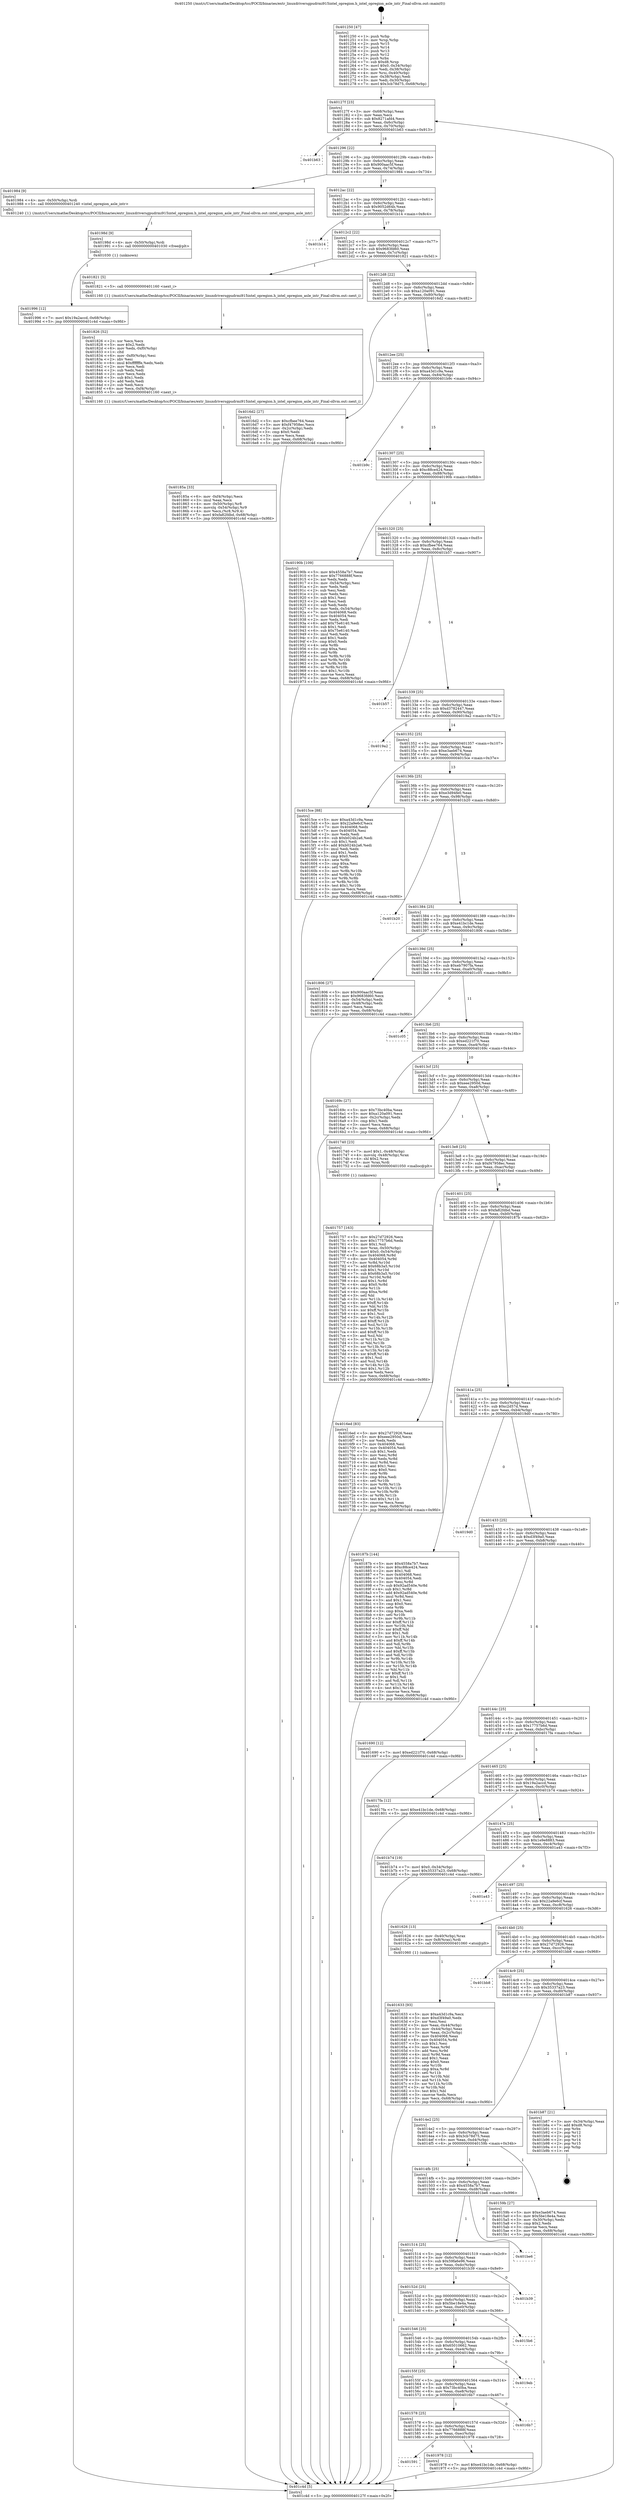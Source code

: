 digraph "0x401250" {
  label = "0x401250 (/mnt/c/Users/mathe/Desktop/tcc/POCII/binaries/extr_linuxdriversgpudrmi915intel_opregion.h_intel_opregion_asle_intr_Final-ollvm.out::main(0))"
  labelloc = "t"
  node[shape=record]

  Entry [label="",width=0.3,height=0.3,shape=circle,fillcolor=black,style=filled]
  "0x40127f" [label="{
     0x40127f [23]\l
     | [instrs]\l
     &nbsp;&nbsp;0x40127f \<+3\>: mov -0x68(%rbp),%eax\l
     &nbsp;&nbsp;0x401282 \<+2\>: mov %eax,%ecx\l
     &nbsp;&nbsp;0x401284 \<+6\>: sub $0x8271afd4,%ecx\l
     &nbsp;&nbsp;0x40128a \<+3\>: mov %eax,-0x6c(%rbp)\l
     &nbsp;&nbsp;0x40128d \<+3\>: mov %ecx,-0x70(%rbp)\l
     &nbsp;&nbsp;0x401290 \<+6\>: je 0000000000401b63 \<main+0x913\>\l
  }"]
  "0x401b63" [label="{
     0x401b63\l
  }", style=dashed]
  "0x401296" [label="{
     0x401296 [22]\l
     | [instrs]\l
     &nbsp;&nbsp;0x401296 \<+5\>: jmp 000000000040129b \<main+0x4b\>\l
     &nbsp;&nbsp;0x40129b \<+3\>: mov -0x6c(%rbp),%eax\l
     &nbsp;&nbsp;0x40129e \<+5\>: sub $0x900aac5f,%eax\l
     &nbsp;&nbsp;0x4012a3 \<+3\>: mov %eax,-0x74(%rbp)\l
     &nbsp;&nbsp;0x4012a6 \<+6\>: je 0000000000401984 \<main+0x734\>\l
  }"]
  Exit [label="",width=0.3,height=0.3,shape=circle,fillcolor=black,style=filled,peripheries=2]
  "0x401984" [label="{
     0x401984 [9]\l
     | [instrs]\l
     &nbsp;&nbsp;0x401984 \<+4\>: mov -0x50(%rbp),%rdi\l
     &nbsp;&nbsp;0x401988 \<+5\>: call 0000000000401240 \<intel_opregion_asle_intr\>\l
     | [calls]\l
     &nbsp;&nbsp;0x401240 \{1\} (/mnt/c/Users/mathe/Desktop/tcc/POCII/binaries/extr_linuxdriversgpudrmi915intel_opregion.h_intel_opregion_asle_intr_Final-ollvm.out::intel_opregion_asle_intr)\l
  }"]
  "0x4012ac" [label="{
     0x4012ac [22]\l
     | [instrs]\l
     &nbsp;&nbsp;0x4012ac \<+5\>: jmp 00000000004012b1 \<main+0x61\>\l
     &nbsp;&nbsp;0x4012b1 \<+3\>: mov -0x6c(%rbp),%eax\l
     &nbsp;&nbsp;0x4012b4 \<+5\>: sub $0x9052d64b,%eax\l
     &nbsp;&nbsp;0x4012b9 \<+3\>: mov %eax,-0x78(%rbp)\l
     &nbsp;&nbsp;0x4012bc \<+6\>: je 0000000000401b14 \<main+0x8c4\>\l
  }"]
  "0x401996" [label="{
     0x401996 [12]\l
     | [instrs]\l
     &nbsp;&nbsp;0x401996 \<+7\>: movl $0x19a2accd,-0x68(%rbp)\l
     &nbsp;&nbsp;0x40199d \<+5\>: jmp 0000000000401c4d \<main+0x9fd\>\l
  }"]
  "0x401b14" [label="{
     0x401b14\l
  }", style=dashed]
  "0x4012c2" [label="{
     0x4012c2 [22]\l
     | [instrs]\l
     &nbsp;&nbsp;0x4012c2 \<+5\>: jmp 00000000004012c7 \<main+0x77\>\l
     &nbsp;&nbsp;0x4012c7 \<+3\>: mov -0x6c(%rbp),%eax\l
     &nbsp;&nbsp;0x4012ca \<+5\>: sub $0x9683fd60,%eax\l
     &nbsp;&nbsp;0x4012cf \<+3\>: mov %eax,-0x7c(%rbp)\l
     &nbsp;&nbsp;0x4012d2 \<+6\>: je 0000000000401821 \<main+0x5d1\>\l
  }"]
  "0x40198d" [label="{
     0x40198d [9]\l
     | [instrs]\l
     &nbsp;&nbsp;0x40198d \<+4\>: mov -0x50(%rbp),%rdi\l
     &nbsp;&nbsp;0x401991 \<+5\>: call 0000000000401030 \<free@plt\>\l
     | [calls]\l
     &nbsp;&nbsp;0x401030 \{1\} (unknown)\l
  }"]
  "0x401821" [label="{
     0x401821 [5]\l
     | [instrs]\l
     &nbsp;&nbsp;0x401821 \<+5\>: call 0000000000401160 \<next_i\>\l
     | [calls]\l
     &nbsp;&nbsp;0x401160 \{1\} (/mnt/c/Users/mathe/Desktop/tcc/POCII/binaries/extr_linuxdriversgpudrmi915intel_opregion.h_intel_opregion_asle_intr_Final-ollvm.out::next_i)\l
  }"]
  "0x4012d8" [label="{
     0x4012d8 [22]\l
     | [instrs]\l
     &nbsp;&nbsp;0x4012d8 \<+5\>: jmp 00000000004012dd \<main+0x8d\>\l
     &nbsp;&nbsp;0x4012dd \<+3\>: mov -0x6c(%rbp),%eax\l
     &nbsp;&nbsp;0x4012e0 \<+5\>: sub $0xa120a091,%eax\l
     &nbsp;&nbsp;0x4012e5 \<+3\>: mov %eax,-0x80(%rbp)\l
     &nbsp;&nbsp;0x4012e8 \<+6\>: je 00000000004016d2 \<main+0x482\>\l
  }"]
  "0x401591" [label="{
     0x401591\l
  }", style=dashed]
  "0x4016d2" [label="{
     0x4016d2 [27]\l
     | [instrs]\l
     &nbsp;&nbsp;0x4016d2 \<+5\>: mov $0xcfbee764,%eax\l
     &nbsp;&nbsp;0x4016d7 \<+5\>: mov $0xf47958ec,%ecx\l
     &nbsp;&nbsp;0x4016dc \<+3\>: mov -0x2c(%rbp),%edx\l
     &nbsp;&nbsp;0x4016df \<+3\>: cmp $0x0,%edx\l
     &nbsp;&nbsp;0x4016e2 \<+3\>: cmove %ecx,%eax\l
     &nbsp;&nbsp;0x4016e5 \<+3\>: mov %eax,-0x68(%rbp)\l
     &nbsp;&nbsp;0x4016e8 \<+5\>: jmp 0000000000401c4d \<main+0x9fd\>\l
  }"]
  "0x4012ee" [label="{
     0x4012ee [25]\l
     | [instrs]\l
     &nbsp;&nbsp;0x4012ee \<+5\>: jmp 00000000004012f3 \<main+0xa3\>\l
     &nbsp;&nbsp;0x4012f3 \<+3\>: mov -0x6c(%rbp),%eax\l
     &nbsp;&nbsp;0x4012f6 \<+5\>: sub $0xa43d1c9a,%eax\l
     &nbsp;&nbsp;0x4012fb \<+6\>: mov %eax,-0x84(%rbp)\l
     &nbsp;&nbsp;0x401301 \<+6\>: je 0000000000401b9c \<main+0x94c\>\l
  }"]
  "0x401978" [label="{
     0x401978 [12]\l
     | [instrs]\l
     &nbsp;&nbsp;0x401978 \<+7\>: movl $0xe41bc1de,-0x68(%rbp)\l
     &nbsp;&nbsp;0x40197f \<+5\>: jmp 0000000000401c4d \<main+0x9fd\>\l
  }"]
  "0x401b9c" [label="{
     0x401b9c\l
  }", style=dashed]
  "0x401307" [label="{
     0x401307 [25]\l
     | [instrs]\l
     &nbsp;&nbsp;0x401307 \<+5\>: jmp 000000000040130c \<main+0xbc\>\l
     &nbsp;&nbsp;0x40130c \<+3\>: mov -0x6c(%rbp),%eax\l
     &nbsp;&nbsp;0x40130f \<+5\>: sub $0xc88ce424,%eax\l
     &nbsp;&nbsp;0x401314 \<+6\>: mov %eax,-0x88(%rbp)\l
     &nbsp;&nbsp;0x40131a \<+6\>: je 000000000040190b \<main+0x6bb\>\l
  }"]
  "0x401578" [label="{
     0x401578 [25]\l
     | [instrs]\l
     &nbsp;&nbsp;0x401578 \<+5\>: jmp 000000000040157d \<main+0x32d\>\l
     &nbsp;&nbsp;0x40157d \<+3\>: mov -0x6c(%rbp),%eax\l
     &nbsp;&nbsp;0x401580 \<+5\>: sub $0x7766888f,%eax\l
     &nbsp;&nbsp;0x401585 \<+6\>: mov %eax,-0xec(%rbp)\l
     &nbsp;&nbsp;0x40158b \<+6\>: je 0000000000401978 \<main+0x728\>\l
  }"]
  "0x40190b" [label="{
     0x40190b [109]\l
     | [instrs]\l
     &nbsp;&nbsp;0x40190b \<+5\>: mov $0x4558a7b7,%eax\l
     &nbsp;&nbsp;0x401910 \<+5\>: mov $0x7766888f,%ecx\l
     &nbsp;&nbsp;0x401915 \<+2\>: xor %edx,%edx\l
     &nbsp;&nbsp;0x401917 \<+3\>: mov -0x54(%rbp),%esi\l
     &nbsp;&nbsp;0x40191a \<+2\>: mov %edx,%edi\l
     &nbsp;&nbsp;0x40191c \<+2\>: sub %esi,%edi\l
     &nbsp;&nbsp;0x40191e \<+2\>: mov %edx,%esi\l
     &nbsp;&nbsp;0x401920 \<+3\>: sub $0x1,%esi\l
     &nbsp;&nbsp;0x401923 \<+2\>: add %esi,%edi\l
     &nbsp;&nbsp;0x401925 \<+2\>: sub %edi,%edx\l
     &nbsp;&nbsp;0x401927 \<+3\>: mov %edx,-0x54(%rbp)\l
     &nbsp;&nbsp;0x40192a \<+7\>: mov 0x404068,%edx\l
     &nbsp;&nbsp;0x401931 \<+7\>: mov 0x404054,%esi\l
     &nbsp;&nbsp;0x401938 \<+2\>: mov %edx,%edi\l
     &nbsp;&nbsp;0x40193a \<+6\>: add $0x75e6140,%edi\l
     &nbsp;&nbsp;0x401940 \<+3\>: sub $0x1,%edi\l
     &nbsp;&nbsp;0x401943 \<+6\>: sub $0x75e6140,%edi\l
     &nbsp;&nbsp;0x401949 \<+3\>: imul %edi,%edx\l
     &nbsp;&nbsp;0x40194c \<+3\>: and $0x1,%edx\l
     &nbsp;&nbsp;0x40194f \<+3\>: cmp $0x0,%edx\l
     &nbsp;&nbsp;0x401952 \<+4\>: sete %r8b\l
     &nbsp;&nbsp;0x401956 \<+3\>: cmp $0xa,%esi\l
     &nbsp;&nbsp;0x401959 \<+4\>: setl %r9b\l
     &nbsp;&nbsp;0x40195d \<+3\>: mov %r8b,%r10b\l
     &nbsp;&nbsp;0x401960 \<+3\>: and %r9b,%r10b\l
     &nbsp;&nbsp;0x401963 \<+3\>: xor %r9b,%r8b\l
     &nbsp;&nbsp;0x401966 \<+3\>: or %r8b,%r10b\l
     &nbsp;&nbsp;0x401969 \<+4\>: test $0x1,%r10b\l
     &nbsp;&nbsp;0x40196d \<+3\>: cmovne %ecx,%eax\l
     &nbsp;&nbsp;0x401970 \<+3\>: mov %eax,-0x68(%rbp)\l
     &nbsp;&nbsp;0x401973 \<+5\>: jmp 0000000000401c4d \<main+0x9fd\>\l
  }"]
  "0x401320" [label="{
     0x401320 [25]\l
     | [instrs]\l
     &nbsp;&nbsp;0x401320 \<+5\>: jmp 0000000000401325 \<main+0xd5\>\l
     &nbsp;&nbsp;0x401325 \<+3\>: mov -0x6c(%rbp),%eax\l
     &nbsp;&nbsp;0x401328 \<+5\>: sub $0xcfbee764,%eax\l
     &nbsp;&nbsp;0x40132d \<+6\>: mov %eax,-0x8c(%rbp)\l
     &nbsp;&nbsp;0x401333 \<+6\>: je 0000000000401b57 \<main+0x907\>\l
  }"]
  "0x4016b7" [label="{
     0x4016b7\l
  }", style=dashed]
  "0x401b57" [label="{
     0x401b57\l
  }", style=dashed]
  "0x401339" [label="{
     0x401339 [25]\l
     | [instrs]\l
     &nbsp;&nbsp;0x401339 \<+5\>: jmp 000000000040133e \<main+0xee\>\l
     &nbsp;&nbsp;0x40133e \<+3\>: mov -0x6c(%rbp),%eax\l
     &nbsp;&nbsp;0x401341 \<+5\>: sub $0xd3782447,%eax\l
     &nbsp;&nbsp;0x401346 \<+6\>: mov %eax,-0x90(%rbp)\l
     &nbsp;&nbsp;0x40134c \<+6\>: je 00000000004019a2 \<main+0x752\>\l
  }"]
  "0x40155f" [label="{
     0x40155f [25]\l
     | [instrs]\l
     &nbsp;&nbsp;0x40155f \<+5\>: jmp 0000000000401564 \<main+0x314\>\l
     &nbsp;&nbsp;0x401564 \<+3\>: mov -0x6c(%rbp),%eax\l
     &nbsp;&nbsp;0x401567 \<+5\>: sub $0x73bc40ba,%eax\l
     &nbsp;&nbsp;0x40156c \<+6\>: mov %eax,-0xe8(%rbp)\l
     &nbsp;&nbsp;0x401572 \<+6\>: je 00000000004016b7 \<main+0x467\>\l
  }"]
  "0x4019a2" [label="{
     0x4019a2\l
  }", style=dashed]
  "0x401352" [label="{
     0x401352 [25]\l
     | [instrs]\l
     &nbsp;&nbsp;0x401352 \<+5\>: jmp 0000000000401357 \<main+0x107\>\l
     &nbsp;&nbsp;0x401357 \<+3\>: mov -0x6c(%rbp),%eax\l
     &nbsp;&nbsp;0x40135a \<+5\>: sub $0xe3aeb674,%eax\l
     &nbsp;&nbsp;0x40135f \<+6\>: mov %eax,-0x94(%rbp)\l
     &nbsp;&nbsp;0x401365 \<+6\>: je 00000000004015ce \<main+0x37e\>\l
  }"]
  "0x4019eb" [label="{
     0x4019eb\l
  }", style=dashed]
  "0x4015ce" [label="{
     0x4015ce [88]\l
     | [instrs]\l
     &nbsp;&nbsp;0x4015ce \<+5\>: mov $0xa43d1c9a,%eax\l
     &nbsp;&nbsp;0x4015d3 \<+5\>: mov $0x22a9e6cf,%ecx\l
     &nbsp;&nbsp;0x4015d8 \<+7\>: mov 0x404068,%edx\l
     &nbsp;&nbsp;0x4015df \<+7\>: mov 0x404054,%esi\l
     &nbsp;&nbsp;0x4015e6 \<+2\>: mov %edx,%edi\l
     &nbsp;&nbsp;0x4015e8 \<+6\>: sub $0xb024b2a6,%edi\l
     &nbsp;&nbsp;0x4015ee \<+3\>: sub $0x1,%edi\l
     &nbsp;&nbsp;0x4015f1 \<+6\>: add $0xb024b2a6,%edi\l
     &nbsp;&nbsp;0x4015f7 \<+3\>: imul %edi,%edx\l
     &nbsp;&nbsp;0x4015fa \<+3\>: and $0x1,%edx\l
     &nbsp;&nbsp;0x4015fd \<+3\>: cmp $0x0,%edx\l
     &nbsp;&nbsp;0x401600 \<+4\>: sete %r8b\l
     &nbsp;&nbsp;0x401604 \<+3\>: cmp $0xa,%esi\l
     &nbsp;&nbsp;0x401607 \<+4\>: setl %r9b\l
     &nbsp;&nbsp;0x40160b \<+3\>: mov %r8b,%r10b\l
     &nbsp;&nbsp;0x40160e \<+3\>: and %r9b,%r10b\l
     &nbsp;&nbsp;0x401611 \<+3\>: xor %r9b,%r8b\l
     &nbsp;&nbsp;0x401614 \<+3\>: or %r8b,%r10b\l
     &nbsp;&nbsp;0x401617 \<+4\>: test $0x1,%r10b\l
     &nbsp;&nbsp;0x40161b \<+3\>: cmovne %ecx,%eax\l
     &nbsp;&nbsp;0x40161e \<+3\>: mov %eax,-0x68(%rbp)\l
     &nbsp;&nbsp;0x401621 \<+5\>: jmp 0000000000401c4d \<main+0x9fd\>\l
  }"]
  "0x40136b" [label="{
     0x40136b [25]\l
     | [instrs]\l
     &nbsp;&nbsp;0x40136b \<+5\>: jmp 0000000000401370 \<main+0x120\>\l
     &nbsp;&nbsp;0x401370 \<+3\>: mov -0x6c(%rbp),%eax\l
     &nbsp;&nbsp;0x401373 \<+5\>: sub $0xe3d94fe0,%eax\l
     &nbsp;&nbsp;0x401378 \<+6\>: mov %eax,-0x98(%rbp)\l
     &nbsp;&nbsp;0x40137e \<+6\>: je 0000000000401b20 \<main+0x8d0\>\l
  }"]
  "0x401546" [label="{
     0x401546 [25]\l
     | [instrs]\l
     &nbsp;&nbsp;0x401546 \<+5\>: jmp 000000000040154b \<main+0x2fb\>\l
     &nbsp;&nbsp;0x40154b \<+3\>: mov -0x6c(%rbp),%eax\l
     &nbsp;&nbsp;0x40154e \<+5\>: sub $0x65010662,%eax\l
     &nbsp;&nbsp;0x401553 \<+6\>: mov %eax,-0xe4(%rbp)\l
     &nbsp;&nbsp;0x401559 \<+6\>: je 00000000004019eb \<main+0x79b\>\l
  }"]
  "0x401b20" [label="{
     0x401b20\l
  }", style=dashed]
  "0x401384" [label="{
     0x401384 [25]\l
     | [instrs]\l
     &nbsp;&nbsp;0x401384 \<+5\>: jmp 0000000000401389 \<main+0x139\>\l
     &nbsp;&nbsp;0x401389 \<+3\>: mov -0x6c(%rbp),%eax\l
     &nbsp;&nbsp;0x40138c \<+5\>: sub $0xe41bc1de,%eax\l
     &nbsp;&nbsp;0x401391 \<+6\>: mov %eax,-0x9c(%rbp)\l
     &nbsp;&nbsp;0x401397 \<+6\>: je 0000000000401806 \<main+0x5b6\>\l
  }"]
  "0x4015b6" [label="{
     0x4015b6\l
  }", style=dashed]
  "0x401806" [label="{
     0x401806 [27]\l
     | [instrs]\l
     &nbsp;&nbsp;0x401806 \<+5\>: mov $0x900aac5f,%eax\l
     &nbsp;&nbsp;0x40180b \<+5\>: mov $0x9683fd60,%ecx\l
     &nbsp;&nbsp;0x401810 \<+3\>: mov -0x54(%rbp),%edx\l
     &nbsp;&nbsp;0x401813 \<+3\>: cmp -0x48(%rbp),%edx\l
     &nbsp;&nbsp;0x401816 \<+3\>: cmovl %ecx,%eax\l
     &nbsp;&nbsp;0x401819 \<+3\>: mov %eax,-0x68(%rbp)\l
     &nbsp;&nbsp;0x40181c \<+5\>: jmp 0000000000401c4d \<main+0x9fd\>\l
  }"]
  "0x40139d" [label="{
     0x40139d [25]\l
     | [instrs]\l
     &nbsp;&nbsp;0x40139d \<+5\>: jmp 00000000004013a2 \<main+0x152\>\l
     &nbsp;&nbsp;0x4013a2 \<+3\>: mov -0x6c(%rbp),%eax\l
     &nbsp;&nbsp;0x4013a5 \<+5\>: sub $0xeb7907fa,%eax\l
     &nbsp;&nbsp;0x4013aa \<+6\>: mov %eax,-0xa0(%rbp)\l
     &nbsp;&nbsp;0x4013b0 \<+6\>: je 0000000000401c05 \<main+0x9b5\>\l
  }"]
  "0x40152d" [label="{
     0x40152d [25]\l
     | [instrs]\l
     &nbsp;&nbsp;0x40152d \<+5\>: jmp 0000000000401532 \<main+0x2e2\>\l
     &nbsp;&nbsp;0x401532 \<+3\>: mov -0x6c(%rbp),%eax\l
     &nbsp;&nbsp;0x401535 \<+5\>: sub $0x5be18e4a,%eax\l
     &nbsp;&nbsp;0x40153a \<+6\>: mov %eax,-0xe0(%rbp)\l
     &nbsp;&nbsp;0x401540 \<+6\>: je 00000000004015b6 \<main+0x366\>\l
  }"]
  "0x401c05" [label="{
     0x401c05\l
  }", style=dashed]
  "0x4013b6" [label="{
     0x4013b6 [25]\l
     | [instrs]\l
     &nbsp;&nbsp;0x4013b6 \<+5\>: jmp 00000000004013bb \<main+0x16b\>\l
     &nbsp;&nbsp;0x4013bb \<+3\>: mov -0x6c(%rbp),%eax\l
     &nbsp;&nbsp;0x4013be \<+5\>: sub $0xed221f70,%eax\l
     &nbsp;&nbsp;0x4013c3 \<+6\>: mov %eax,-0xa4(%rbp)\l
     &nbsp;&nbsp;0x4013c9 \<+6\>: je 000000000040169c \<main+0x44c\>\l
  }"]
  "0x401b39" [label="{
     0x401b39\l
  }", style=dashed]
  "0x40169c" [label="{
     0x40169c [27]\l
     | [instrs]\l
     &nbsp;&nbsp;0x40169c \<+5\>: mov $0x73bc40ba,%eax\l
     &nbsp;&nbsp;0x4016a1 \<+5\>: mov $0xa120a091,%ecx\l
     &nbsp;&nbsp;0x4016a6 \<+3\>: mov -0x2c(%rbp),%edx\l
     &nbsp;&nbsp;0x4016a9 \<+3\>: cmp $0x1,%edx\l
     &nbsp;&nbsp;0x4016ac \<+3\>: cmovl %ecx,%eax\l
     &nbsp;&nbsp;0x4016af \<+3\>: mov %eax,-0x68(%rbp)\l
     &nbsp;&nbsp;0x4016b2 \<+5\>: jmp 0000000000401c4d \<main+0x9fd\>\l
  }"]
  "0x4013cf" [label="{
     0x4013cf [25]\l
     | [instrs]\l
     &nbsp;&nbsp;0x4013cf \<+5\>: jmp 00000000004013d4 \<main+0x184\>\l
     &nbsp;&nbsp;0x4013d4 \<+3\>: mov -0x6c(%rbp),%eax\l
     &nbsp;&nbsp;0x4013d7 \<+5\>: sub $0xeee2950d,%eax\l
     &nbsp;&nbsp;0x4013dc \<+6\>: mov %eax,-0xa8(%rbp)\l
     &nbsp;&nbsp;0x4013e2 \<+6\>: je 0000000000401740 \<main+0x4f0\>\l
  }"]
  "0x401514" [label="{
     0x401514 [25]\l
     | [instrs]\l
     &nbsp;&nbsp;0x401514 \<+5\>: jmp 0000000000401519 \<main+0x2c9\>\l
     &nbsp;&nbsp;0x401519 \<+3\>: mov -0x6c(%rbp),%eax\l
     &nbsp;&nbsp;0x40151c \<+5\>: sub $0x59fa6e96,%eax\l
     &nbsp;&nbsp;0x401521 \<+6\>: mov %eax,-0xdc(%rbp)\l
     &nbsp;&nbsp;0x401527 \<+6\>: je 0000000000401b39 \<main+0x8e9\>\l
  }"]
  "0x401740" [label="{
     0x401740 [23]\l
     | [instrs]\l
     &nbsp;&nbsp;0x401740 \<+7\>: movl $0x1,-0x48(%rbp)\l
     &nbsp;&nbsp;0x401747 \<+4\>: movslq -0x48(%rbp),%rax\l
     &nbsp;&nbsp;0x40174b \<+4\>: shl $0x2,%rax\l
     &nbsp;&nbsp;0x40174f \<+3\>: mov %rax,%rdi\l
     &nbsp;&nbsp;0x401752 \<+5\>: call 0000000000401050 \<malloc@plt\>\l
     | [calls]\l
     &nbsp;&nbsp;0x401050 \{1\} (unknown)\l
  }"]
  "0x4013e8" [label="{
     0x4013e8 [25]\l
     | [instrs]\l
     &nbsp;&nbsp;0x4013e8 \<+5\>: jmp 00000000004013ed \<main+0x19d\>\l
     &nbsp;&nbsp;0x4013ed \<+3\>: mov -0x6c(%rbp),%eax\l
     &nbsp;&nbsp;0x4013f0 \<+5\>: sub $0xf47958ec,%eax\l
     &nbsp;&nbsp;0x4013f5 \<+6\>: mov %eax,-0xac(%rbp)\l
     &nbsp;&nbsp;0x4013fb \<+6\>: je 00000000004016ed \<main+0x49d\>\l
  }"]
  "0x401be6" [label="{
     0x401be6\l
  }", style=dashed]
  "0x4016ed" [label="{
     0x4016ed [83]\l
     | [instrs]\l
     &nbsp;&nbsp;0x4016ed \<+5\>: mov $0x27d72926,%eax\l
     &nbsp;&nbsp;0x4016f2 \<+5\>: mov $0xeee2950d,%ecx\l
     &nbsp;&nbsp;0x4016f7 \<+2\>: xor %edx,%edx\l
     &nbsp;&nbsp;0x4016f9 \<+7\>: mov 0x404068,%esi\l
     &nbsp;&nbsp;0x401700 \<+7\>: mov 0x404054,%edi\l
     &nbsp;&nbsp;0x401707 \<+3\>: sub $0x1,%edx\l
     &nbsp;&nbsp;0x40170a \<+3\>: mov %esi,%r8d\l
     &nbsp;&nbsp;0x40170d \<+3\>: add %edx,%r8d\l
     &nbsp;&nbsp;0x401710 \<+4\>: imul %r8d,%esi\l
     &nbsp;&nbsp;0x401714 \<+3\>: and $0x1,%esi\l
     &nbsp;&nbsp;0x401717 \<+3\>: cmp $0x0,%esi\l
     &nbsp;&nbsp;0x40171a \<+4\>: sete %r9b\l
     &nbsp;&nbsp;0x40171e \<+3\>: cmp $0xa,%edi\l
     &nbsp;&nbsp;0x401721 \<+4\>: setl %r10b\l
     &nbsp;&nbsp;0x401725 \<+3\>: mov %r9b,%r11b\l
     &nbsp;&nbsp;0x401728 \<+3\>: and %r10b,%r11b\l
     &nbsp;&nbsp;0x40172b \<+3\>: xor %r10b,%r9b\l
     &nbsp;&nbsp;0x40172e \<+3\>: or %r9b,%r11b\l
     &nbsp;&nbsp;0x401731 \<+4\>: test $0x1,%r11b\l
     &nbsp;&nbsp;0x401735 \<+3\>: cmovne %ecx,%eax\l
     &nbsp;&nbsp;0x401738 \<+3\>: mov %eax,-0x68(%rbp)\l
     &nbsp;&nbsp;0x40173b \<+5\>: jmp 0000000000401c4d \<main+0x9fd\>\l
  }"]
  "0x401401" [label="{
     0x401401 [25]\l
     | [instrs]\l
     &nbsp;&nbsp;0x401401 \<+5\>: jmp 0000000000401406 \<main+0x1b6\>\l
     &nbsp;&nbsp;0x401406 \<+3\>: mov -0x6c(%rbp),%eax\l
     &nbsp;&nbsp;0x401409 \<+5\>: sub $0xfa82fdbd,%eax\l
     &nbsp;&nbsp;0x40140e \<+6\>: mov %eax,-0xb0(%rbp)\l
     &nbsp;&nbsp;0x401414 \<+6\>: je 000000000040187b \<main+0x62b\>\l
  }"]
  "0x40185a" [label="{
     0x40185a [33]\l
     | [instrs]\l
     &nbsp;&nbsp;0x40185a \<+6\>: mov -0xf4(%rbp),%ecx\l
     &nbsp;&nbsp;0x401860 \<+3\>: imul %eax,%ecx\l
     &nbsp;&nbsp;0x401863 \<+4\>: mov -0x50(%rbp),%r8\l
     &nbsp;&nbsp;0x401867 \<+4\>: movslq -0x54(%rbp),%r9\l
     &nbsp;&nbsp;0x40186b \<+4\>: mov %ecx,(%r8,%r9,4)\l
     &nbsp;&nbsp;0x40186f \<+7\>: movl $0xfa82fdbd,-0x68(%rbp)\l
     &nbsp;&nbsp;0x401876 \<+5\>: jmp 0000000000401c4d \<main+0x9fd\>\l
  }"]
  "0x40187b" [label="{
     0x40187b [144]\l
     | [instrs]\l
     &nbsp;&nbsp;0x40187b \<+5\>: mov $0x4558a7b7,%eax\l
     &nbsp;&nbsp;0x401880 \<+5\>: mov $0xc88ce424,%ecx\l
     &nbsp;&nbsp;0x401885 \<+2\>: mov $0x1,%dl\l
     &nbsp;&nbsp;0x401887 \<+7\>: mov 0x404068,%esi\l
     &nbsp;&nbsp;0x40188e \<+7\>: mov 0x404054,%edi\l
     &nbsp;&nbsp;0x401895 \<+3\>: mov %esi,%r8d\l
     &nbsp;&nbsp;0x401898 \<+7\>: sub $0x92ad540e,%r8d\l
     &nbsp;&nbsp;0x40189f \<+4\>: sub $0x1,%r8d\l
     &nbsp;&nbsp;0x4018a3 \<+7\>: add $0x92ad540e,%r8d\l
     &nbsp;&nbsp;0x4018aa \<+4\>: imul %r8d,%esi\l
     &nbsp;&nbsp;0x4018ae \<+3\>: and $0x1,%esi\l
     &nbsp;&nbsp;0x4018b1 \<+3\>: cmp $0x0,%esi\l
     &nbsp;&nbsp;0x4018b4 \<+4\>: sete %r9b\l
     &nbsp;&nbsp;0x4018b8 \<+3\>: cmp $0xa,%edi\l
     &nbsp;&nbsp;0x4018bb \<+4\>: setl %r10b\l
     &nbsp;&nbsp;0x4018bf \<+3\>: mov %r9b,%r11b\l
     &nbsp;&nbsp;0x4018c2 \<+4\>: xor $0xff,%r11b\l
     &nbsp;&nbsp;0x4018c6 \<+3\>: mov %r10b,%bl\l
     &nbsp;&nbsp;0x4018c9 \<+3\>: xor $0xff,%bl\l
     &nbsp;&nbsp;0x4018cc \<+3\>: xor $0x1,%dl\l
     &nbsp;&nbsp;0x4018cf \<+3\>: mov %r11b,%r14b\l
     &nbsp;&nbsp;0x4018d2 \<+4\>: and $0xff,%r14b\l
     &nbsp;&nbsp;0x4018d6 \<+3\>: and %dl,%r9b\l
     &nbsp;&nbsp;0x4018d9 \<+3\>: mov %bl,%r15b\l
     &nbsp;&nbsp;0x4018dc \<+4\>: and $0xff,%r15b\l
     &nbsp;&nbsp;0x4018e0 \<+3\>: and %dl,%r10b\l
     &nbsp;&nbsp;0x4018e3 \<+3\>: or %r9b,%r14b\l
     &nbsp;&nbsp;0x4018e6 \<+3\>: or %r10b,%r15b\l
     &nbsp;&nbsp;0x4018e9 \<+3\>: xor %r15b,%r14b\l
     &nbsp;&nbsp;0x4018ec \<+3\>: or %bl,%r11b\l
     &nbsp;&nbsp;0x4018ef \<+4\>: xor $0xff,%r11b\l
     &nbsp;&nbsp;0x4018f3 \<+3\>: or $0x1,%dl\l
     &nbsp;&nbsp;0x4018f6 \<+3\>: and %dl,%r11b\l
     &nbsp;&nbsp;0x4018f9 \<+3\>: or %r11b,%r14b\l
     &nbsp;&nbsp;0x4018fc \<+4\>: test $0x1,%r14b\l
     &nbsp;&nbsp;0x401900 \<+3\>: cmovne %ecx,%eax\l
     &nbsp;&nbsp;0x401903 \<+3\>: mov %eax,-0x68(%rbp)\l
     &nbsp;&nbsp;0x401906 \<+5\>: jmp 0000000000401c4d \<main+0x9fd\>\l
  }"]
  "0x40141a" [label="{
     0x40141a [25]\l
     | [instrs]\l
     &nbsp;&nbsp;0x40141a \<+5\>: jmp 000000000040141f \<main+0x1cf\>\l
     &nbsp;&nbsp;0x40141f \<+3\>: mov -0x6c(%rbp),%eax\l
     &nbsp;&nbsp;0x401422 \<+5\>: sub $0xc2d57d,%eax\l
     &nbsp;&nbsp;0x401427 \<+6\>: mov %eax,-0xb4(%rbp)\l
     &nbsp;&nbsp;0x40142d \<+6\>: je 00000000004019d0 \<main+0x780\>\l
  }"]
  "0x401826" [label="{
     0x401826 [52]\l
     | [instrs]\l
     &nbsp;&nbsp;0x401826 \<+2\>: xor %ecx,%ecx\l
     &nbsp;&nbsp;0x401828 \<+5\>: mov $0x2,%edx\l
     &nbsp;&nbsp;0x40182d \<+6\>: mov %edx,-0xf0(%rbp)\l
     &nbsp;&nbsp;0x401833 \<+1\>: cltd\l
     &nbsp;&nbsp;0x401834 \<+6\>: mov -0xf0(%rbp),%esi\l
     &nbsp;&nbsp;0x40183a \<+2\>: idiv %esi\l
     &nbsp;&nbsp;0x40183c \<+6\>: imul $0xfffffffe,%edx,%edx\l
     &nbsp;&nbsp;0x401842 \<+2\>: mov %ecx,%edi\l
     &nbsp;&nbsp;0x401844 \<+2\>: sub %edx,%edi\l
     &nbsp;&nbsp;0x401846 \<+2\>: mov %ecx,%edx\l
     &nbsp;&nbsp;0x401848 \<+3\>: sub $0x1,%edx\l
     &nbsp;&nbsp;0x40184b \<+2\>: add %edx,%edi\l
     &nbsp;&nbsp;0x40184d \<+2\>: sub %edi,%ecx\l
     &nbsp;&nbsp;0x40184f \<+6\>: mov %ecx,-0xf4(%rbp)\l
     &nbsp;&nbsp;0x401855 \<+5\>: call 0000000000401160 \<next_i\>\l
     | [calls]\l
     &nbsp;&nbsp;0x401160 \{1\} (/mnt/c/Users/mathe/Desktop/tcc/POCII/binaries/extr_linuxdriversgpudrmi915intel_opregion.h_intel_opregion_asle_intr_Final-ollvm.out::next_i)\l
  }"]
  "0x4019d0" [label="{
     0x4019d0\l
  }", style=dashed]
  "0x401433" [label="{
     0x401433 [25]\l
     | [instrs]\l
     &nbsp;&nbsp;0x401433 \<+5\>: jmp 0000000000401438 \<main+0x1e8\>\l
     &nbsp;&nbsp;0x401438 \<+3\>: mov -0x6c(%rbp),%eax\l
     &nbsp;&nbsp;0x40143b \<+5\>: sub $0xd3f49a0,%eax\l
     &nbsp;&nbsp;0x401440 \<+6\>: mov %eax,-0xb8(%rbp)\l
     &nbsp;&nbsp;0x401446 \<+6\>: je 0000000000401690 \<main+0x440\>\l
  }"]
  "0x401757" [label="{
     0x401757 [163]\l
     | [instrs]\l
     &nbsp;&nbsp;0x401757 \<+5\>: mov $0x27d72926,%ecx\l
     &nbsp;&nbsp;0x40175c \<+5\>: mov $0x17757b6d,%edx\l
     &nbsp;&nbsp;0x401761 \<+3\>: mov $0x1,%sil\l
     &nbsp;&nbsp;0x401764 \<+4\>: mov %rax,-0x50(%rbp)\l
     &nbsp;&nbsp;0x401768 \<+7\>: movl $0x0,-0x54(%rbp)\l
     &nbsp;&nbsp;0x40176f \<+8\>: mov 0x404068,%r8d\l
     &nbsp;&nbsp;0x401777 \<+8\>: mov 0x404054,%r9d\l
     &nbsp;&nbsp;0x40177f \<+3\>: mov %r8d,%r10d\l
     &nbsp;&nbsp;0x401782 \<+7\>: add $0x68b3a5,%r10d\l
     &nbsp;&nbsp;0x401789 \<+4\>: sub $0x1,%r10d\l
     &nbsp;&nbsp;0x40178d \<+7\>: sub $0x68b3a5,%r10d\l
     &nbsp;&nbsp;0x401794 \<+4\>: imul %r10d,%r8d\l
     &nbsp;&nbsp;0x401798 \<+4\>: and $0x1,%r8d\l
     &nbsp;&nbsp;0x40179c \<+4\>: cmp $0x0,%r8d\l
     &nbsp;&nbsp;0x4017a0 \<+4\>: sete %r11b\l
     &nbsp;&nbsp;0x4017a4 \<+4\>: cmp $0xa,%r9d\l
     &nbsp;&nbsp;0x4017a8 \<+3\>: setl %bl\l
     &nbsp;&nbsp;0x4017ab \<+3\>: mov %r11b,%r14b\l
     &nbsp;&nbsp;0x4017ae \<+4\>: xor $0xff,%r14b\l
     &nbsp;&nbsp;0x4017b2 \<+3\>: mov %bl,%r15b\l
     &nbsp;&nbsp;0x4017b5 \<+4\>: xor $0xff,%r15b\l
     &nbsp;&nbsp;0x4017b9 \<+4\>: xor $0x1,%sil\l
     &nbsp;&nbsp;0x4017bd \<+3\>: mov %r14b,%r12b\l
     &nbsp;&nbsp;0x4017c0 \<+4\>: and $0xff,%r12b\l
     &nbsp;&nbsp;0x4017c4 \<+3\>: and %sil,%r11b\l
     &nbsp;&nbsp;0x4017c7 \<+3\>: mov %r15b,%r13b\l
     &nbsp;&nbsp;0x4017ca \<+4\>: and $0xff,%r13b\l
     &nbsp;&nbsp;0x4017ce \<+3\>: and %sil,%bl\l
     &nbsp;&nbsp;0x4017d1 \<+3\>: or %r11b,%r12b\l
     &nbsp;&nbsp;0x4017d4 \<+3\>: or %bl,%r13b\l
     &nbsp;&nbsp;0x4017d7 \<+3\>: xor %r13b,%r12b\l
     &nbsp;&nbsp;0x4017da \<+3\>: or %r15b,%r14b\l
     &nbsp;&nbsp;0x4017dd \<+4\>: xor $0xff,%r14b\l
     &nbsp;&nbsp;0x4017e1 \<+4\>: or $0x1,%sil\l
     &nbsp;&nbsp;0x4017e5 \<+3\>: and %sil,%r14b\l
     &nbsp;&nbsp;0x4017e8 \<+3\>: or %r14b,%r12b\l
     &nbsp;&nbsp;0x4017eb \<+4\>: test $0x1,%r12b\l
     &nbsp;&nbsp;0x4017ef \<+3\>: cmovne %edx,%ecx\l
     &nbsp;&nbsp;0x4017f2 \<+3\>: mov %ecx,-0x68(%rbp)\l
     &nbsp;&nbsp;0x4017f5 \<+5\>: jmp 0000000000401c4d \<main+0x9fd\>\l
  }"]
  "0x401690" [label="{
     0x401690 [12]\l
     | [instrs]\l
     &nbsp;&nbsp;0x401690 \<+7\>: movl $0xed221f70,-0x68(%rbp)\l
     &nbsp;&nbsp;0x401697 \<+5\>: jmp 0000000000401c4d \<main+0x9fd\>\l
  }"]
  "0x40144c" [label="{
     0x40144c [25]\l
     | [instrs]\l
     &nbsp;&nbsp;0x40144c \<+5\>: jmp 0000000000401451 \<main+0x201\>\l
     &nbsp;&nbsp;0x401451 \<+3\>: mov -0x6c(%rbp),%eax\l
     &nbsp;&nbsp;0x401454 \<+5\>: sub $0x17757b6d,%eax\l
     &nbsp;&nbsp;0x401459 \<+6\>: mov %eax,-0xbc(%rbp)\l
     &nbsp;&nbsp;0x40145f \<+6\>: je 00000000004017fa \<main+0x5aa\>\l
  }"]
  "0x401633" [label="{
     0x401633 [93]\l
     | [instrs]\l
     &nbsp;&nbsp;0x401633 \<+5\>: mov $0xa43d1c9a,%ecx\l
     &nbsp;&nbsp;0x401638 \<+5\>: mov $0xd3f49a0,%edx\l
     &nbsp;&nbsp;0x40163d \<+2\>: xor %esi,%esi\l
     &nbsp;&nbsp;0x40163f \<+3\>: mov %eax,-0x44(%rbp)\l
     &nbsp;&nbsp;0x401642 \<+3\>: mov -0x44(%rbp),%eax\l
     &nbsp;&nbsp;0x401645 \<+3\>: mov %eax,-0x2c(%rbp)\l
     &nbsp;&nbsp;0x401648 \<+7\>: mov 0x404068,%eax\l
     &nbsp;&nbsp;0x40164f \<+8\>: mov 0x404054,%r8d\l
     &nbsp;&nbsp;0x401657 \<+3\>: sub $0x1,%esi\l
     &nbsp;&nbsp;0x40165a \<+3\>: mov %eax,%r9d\l
     &nbsp;&nbsp;0x40165d \<+3\>: add %esi,%r9d\l
     &nbsp;&nbsp;0x401660 \<+4\>: imul %r9d,%eax\l
     &nbsp;&nbsp;0x401664 \<+3\>: and $0x1,%eax\l
     &nbsp;&nbsp;0x401667 \<+3\>: cmp $0x0,%eax\l
     &nbsp;&nbsp;0x40166a \<+4\>: sete %r10b\l
     &nbsp;&nbsp;0x40166e \<+4\>: cmp $0xa,%r8d\l
     &nbsp;&nbsp;0x401672 \<+4\>: setl %r11b\l
     &nbsp;&nbsp;0x401676 \<+3\>: mov %r10b,%bl\l
     &nbsp;&nbsp;0x401679 \<+3\>: and %r11b,%bl\l
     &nbsp;&nbsp;0x40167c \<+3\>: xor %r11b,%r10b\l
     &nbsp;&nbsp;0x40167f \<+3\>: or %r10b,%bl\l
     &nbsp;&nbsp;0x401682 \<+3\>: test $0x1,%bl\l
     &nbsp;&nbsp;0x401685 \<+3\>: cmovne %edx,%ecx\l
     &nbsp;&nbsp;0x401688 \<+3\>: mov %ecx,-0x68(%rbp)\l
     &nbsp;&nbsp;0x40168b \<+5\>: jmp 0000000000401c4d \<main+0x9fd\>\l
  }"]
  "0x4017fa" [label="{
     0x4017fa [12]\l
     | [instrs]\l
     &nbsp;&nbsp;0x4017fa \<+7\>: movl $0xe41bc1de,-0x68(%rbp)\l
     &nbsp;&nbsp;0x401801 \<+5\>: jmp 0000000000401c4d \<main+0x9fd\>\l
  }"]
  "0x401465" [label="{
     0x401465 [25]\l
     | [instrs]\l
     &nbsp;&nbsp;0x401465 \<+5\>: jmp 000000000040146a \<main+0x21a\>\l
     &nbsp;&nbsp;0x40146a \<+3\>: mov -0x6c(%rbp),%eax\l
     &nbsp;&nbsp;0x40146d \<+5\>: sub $0x19a2accd,%eax\l
     &nbsp;&nbsp;0x401472 \<+6\>: mov %eax,-0xc0(%rbp)\l
     &nbsp;&nbsp;0x401478 \<+6\>: je 0000000000401b74 \<main+0x924\>\l
  }"]
  "0x401250" [label="{
     0x401250 [47]\l
     | [instrs]\l
     &nbsp;&nbsp;0x401250 \<+1\>: push %rbp\l
     &nbsp;&nbsp;0x401251 \<+3\>: mov %rsp,%rbp\l
     &nbsp;&nbsp;0x401254 \<+2\>: push %r15\l
     &nbsp;&nbsp;0x401256 \<+2\>: push %r14\l
     &nbsp;&nbsp;0x401258 \<+2\>: push %r13\l
     &nbsp;&nbsp;0x40125a \<+2\>: push %r12\l
     &nbsp;&nbsp;0x40125c \<+1\>: push %rbx\l
     &nbsp;&nbsp;0x40125d \<+7\>: sub $0xd8,%rsp\l
     &nbsp;&nbsp;0x401264 \<+7\>: movl $0x0,-0x34(%rbp)\l
     &nbsp;&nbsp;0x40126b \<+3\>: mov %edi,-0x38(%rbp)\l
     &nbsp;&nbsp;0x40126e \<+4\>: mov %rsi,-0x40(%rbp)\l
     &nbsp;&nbsp;0x401272 \<+3\>: mov -0x38(%rbp),%edi\l
     &nbsp;&nbsp;0x401275 \<+3\>: mov %edi,-0x30(%rbp)\l
     &nbsp;&nbsp;0x401278 \<+7\>: movl $0x3cb78d75,-0x68(%rbp)\l
  }"]
  "0x401b74" [label="{
     0x401b74 [19]\l
     | [instrs]\l
     &nbsp;&nbsp;0x401b74 \<+7\>: movl $0x0,-0x34(%rbp)\l
     &nbsp;&nbsp;0x401b7b \<+7\>: movl $0x35337a23,-0x68(%rbp)\l
     &nbsp;&nbsp;0x401b82 \<+5\>: jmp 0000000000401c4d \<main+0x9fd\>\l
  }"]
  "0x40147e" [label="{
     0x40147e [25]\l
     | [instrs]\l
     &nbsp;&nbsp;0x40147e \<+5\>: jmp 0000000000401483 \<main+0x233\>\l
     &nbsp;&nbsp;0x401483 \<+3\>: mov -0x6c(%rbp),%eax\l
     &nbsp;&nbsp;0x401486 \<+5\>: sub $0x1e9e8883,%eax\l
     &nbsp;&nbsp;0x40148b \<+6\>: mov %eax,-0xc4(%rbp)\l
     &nbsp;&nbsp;0x401491 \<+6\>: je 0000000000401a43 \<main+0x7f3\>\l
  }"]
  "0x401c4d" [label="{
     0x401c4d [5]\l
     | [instrs]\l
     &nbsp;&nbsp;0x401c4d \<+5\>: jmp 000000000040127f \<main+0x2f\>\l
  }"]
  "0x401a43" [label="{
     0x401a43\l
  }", style=dashed]
  "0x401497" [label="{
     0x401497 [25]\l
     | [instrs]\l
     &nbsp;&nbsp;0x401497 \<+5\>: jmp 000000000040149c \<main+0x24c\>\l
     &nbsp;&nbsp;0x40149c \<+3\>: mov -0x6c(%rbp),%eax\l
     &nbsp;&nbsp;0x40149f \<+5\>: sub $0x22a9e6cf,%eax\l
     &nbsp;&nbsp;0x4014a4 \<+6\>: mov %eax,-0xc8(%rbp)\l
     &nbsp;&nbsp;0x4014aa \<+6\>: je 0000000000401626 \<main+0x3d6\>\l
  }"]
  "0x4014fb" [label="{
     0x4014fb [25]\l
     | [instrs]\l
     &nbsp;&nbsp;0x4014fb \<+5\>: jmp 0000000000401500 \<main+0x2b0\>\l
     &nbsp;&nbsp;0x401500 \<+3\>: mov -0x6c(%rbp),%eax\l
     &nbsp;&nbsp;0x401503 \<+5\>: sub $0x4558a7b7,%eax\l
     &nbsp;&nbsp;0x401508 \<+6\>: mov %eax,-0xd8(%rbp)\l
     &nbsp;&nbsp;0x40150e \<+6\>: je 0000000000401be6 \<main+0x996\>\l
  }"]
  "0x401626" [label="{
     0x401626 [13]\l
     | [instrs]\l
     &nbsp;&nbsp;0x401626 \<+4\>: mov -0x40(%rbp),%rax\l
     &nbsp;&nbsp;0x40162a \<+4\>: mov 0x8(%rax),%rdi\l
     &nbsp;&nbsp;0x40162e \<+5\>: call 0000000000401060 \<atoi@plt\>\l
     | [calls]\l
     &nbsp;&nbsp;0x401060 \{1\} (unknown)\l
  }"]
  "0x4014b0" [label="{
     0x4014b0 [25]\l
     | [instrs]\l
     &nbsp;&nbsp;0x4014b0 \<+5\>: jmp 00000000004014b5 \<main+0x265\>\l
     &nbsp;&nbsp;0x4014b5 \<+3\>: mov -0x6c(%rbp),%eax\l
     &nbsp;&nbsp;0x4014b8 \<+5\>: sub $0x27d72926,%eax\l
     &nbsp;&nbsp;0x4014bd \<+6\>: mov %eax,-0xcc(%rbp)\l
     &nbsp;&nbsp;0x4014c3 \<+6\>: je 0000000000401bb8 \<main+0x968\>\l
  }"]
  "0x40159b" [label="{
     0x40159b [27]\l
     | [instrs]\l
     &nbsp;&nbsp;0x40159b \<+5\>: mov $0xe3aeb674,%eax\l
     &nbsp;&nbsp;0x4015a0 \<+5\>: mov $0x5be18e4a,%ecx\l
     &nbsp;&nbsp;0x4015a5 \<+3\>: mov -0x30(%rbp),%edx\l
     &nbsp;&nbsp;0x4015a8 \<+3\>: cmp $0x2,%edx\l
     &nbsp;&nbsp;0x4015ab \<+3\>: cmovne %ecx,%eax\l
     &nbsp;&nbsp;0x4015ae \<+3\>: mov %eax,-0x68(%rbp)\l
     &nbsp;&nbsp;0x4015b1 \<+5\>: jmp 0000000000401c4d \<main+0x9fd\>\l
  }"]
  "0x401bb8" [label="{
     0x401bb8\l
  }", style=dashed]
  "0x4014c9" [label="{
     0x4014c9 [25]\l
     | [instrs]\l
     &nbsp;&nbsp;0x4014c9 \<+5\>: jmp 00000000004014ce \<main+0x27e\>\l
     &nbsp;&nbsp;0x4014ce \<+3\>: mov -0x6c(%rbp),%eax\l
     &nbsp;&nbsp;0x4014d1 \<+5\>: sub $0x35337a23,%eax\l
     &nbsp;&nbsp;0x4014d6 \<+6\>: mov %eax,-0xd0(%rbp)\l
     &nbsp;&nbsp;0x4014dc \<+6\>: je 0000000000401b87 \<main+0x937\>\l
  }"]
  "0x4014e2" [label="{
     0x4014e2 [25]\l
     | [instrs]\l
     &nbsp;&nbsp;0x4014e2 \<+5\>: jmp 00000000004014e7 \<main+0x297\>\l
     &nbsp;&nbsp;0x4014e7 \<+3\>: mov -0x6c(%rbp),%eax\l
     &nbsp;&nbsp;0x4014ea \<+5\>: sub $0x3cb78d75,%eax\l
     &nbsp;&nbsp;0x4014ef \<+6\>: mov %eax,-0xd4(%rbp)\l
     &nbsp;&nbsp;0x4014f5 \<+6\>: je 000000000040159b \<main+0x34b\>\l
  }"]
  "0x401b87" [label="{
     0x401b87 [21]\l
     | [instrs]\l
     &nbsp;&nbsp;0x401b87 \<+3\>: mov -0x34(%rbp),%eax\l
     &nbsp;&nbsp;0x401b8a \<+7\>: add $0xd8,%rsp\l
     &nbsp;&nbsp;0x401b91 \<+1\>: pop %rbx\l
     &nbsp;&nbsp;0x401b92 \<+2\>: pop %r12\l
     &nbsp;&nbsp;0x401b94 \<+2\>: pop %r13\l
     &nbsp;&nbsp;0x401b96 \<+2\>: pop %r14\l
     &nbsp;&nbsp;0x401b98 \<+2\>: pop %r15\l
     &nbsp;&nbsp;0x401b9a \<+1\>: pop %rbp\l
     &nbsp;&nbsp;0x401b9b \<+1\>: ret\l
  }"]
  Entry -> "0x401250" [label=" 1"]
  "0x40127f" -> "0x401b63" [label=" 0"]
  "0x40127f" -> "0x401296" [label=" 18"]
  "0x401b87" -> Exit [label=" 1"]
  "0x401296" -> "0x401984" [label=" 1"]
  "0x401296" -> "0x4012ac" [label=" 17"]
  "0x401b74" -> "0x401c4d" [label=" 1"]
  "0x4012ac" -> "0x401b14" [label=" 0"]
  "0x4012ac" -> "0x4012c2" [label=" 17"]
  "0x401996" -> "0x401c4d" [label=" 1"]
  "0x4012c2" -> "0x401821" [label=" 1"]
  "0x4012c2" -> "0x4012d8" [label=" 16"]
  "0x40198d" -> "0x401996" [label=" 1"]
  "0x4012d8" -> "0x4016d2" [label=" 1"]
  "0x4012d8" -> "0x4012ee" [label=" 15"]
  "0x401984" -> "0x40198d" [label=" 1"]
  "0x4012ee" -> "0x401b9c" [label=" 0"]
  "0x4012ee" -> "0x401307" [label=" 15"]
  "0x401978" -> "0x401c4d" [label=" 1"]
  "0x401307" -> "0x40190b" [label=" 1"]
  "0x401307" -> "0x401320" [label=" 14"]
  "0x401578" -> "0x401978" [label=" 1"]
  "0x401320" -> "0x401b57" [label=" 0"]
  "0x401320" -> "0x401339" [label=" 14"]
  "0x401578" -> "0x401591" [label=" 0"]
  "0x401339" -> "0x4019a2" [label=" 0"]
  "0x401339" -> "0x401352" [label=" 14"]
  "0x40155f" -> "0x4016b7" [label=" 0"]
  "0x401352" -> "0x4015ce" [label=" 1"]
  "0x401352" -> "0x40136b" [label=" 13"]
  "0x40155f" -> "0x401578" [label=" 1"]
  "0x40136b" -> "0x401b20" [label=" 0"]
  "0x40136b" -> "0x401384" [label=" 13"]
  "0x401546" -> "0x4019eb" [label=" 0"]
  "0x401384" -> "0x401806" [label=" 2"]
  "0x401384" -> "0x40139d" [label=" 11"]
  "0x401546" -> "0x40155f" [label=" 1"]
  "0x40139d" -> "0x401c05" [label=" 0"]
  "0x40139d" -> "0x4013b6" [label=" 11"]
  "0x40152d" -> "0x4015b6" [label=" 0"]
  "0x4013b6" -> "0x40169c" [label=" 1"]
  "0x4013b6" -> "0x4013cf" [label=" 10"]
  "0x40152d" -> "0x401546" [label=" 1"]
  "0x4013cf" -> "0x401740" [label=" 1"]
  "0x4013cf" -> "0x4013e8" [label=" 9"]
  "0x401514" -> "0x401b39" [label=" 0"]
  "0x4013e8" -> "0x4016ed" [label=" 1"]
  "0x4013e8" -> "0x401401" [label=" 8"]
  "0x401514" -> "0x40152d" [label=" 1"]
  "0x401401" -> "0x40187b" [label=" 1"]
  "0x401401" -> "0x40141a" [label=" 7"]
  "0x4014fb" -> "0x401be6" [label=" 0"]
  "0x40141a" -> "0x4019d0" [label=" 0"]
  "0x40141a" -> "0x401433" [label=" 7"]
  "0x4014fb" -> "0x401514" [label=" 1"]
  "0x401433" -> "0x401690" [label=" 1"]
  "0x401433" -> "0x40144c" [label=" 6"]
  "0x40190b" -> "0x401c4d" [label=" 1"]
  "0x40144c" -> "0x4017fa" [label=" 1"]
  "0x40144c" -> "0x401465" [label=" 5"]
  "0x40187b" -> "0x401c4d" [label=" 1"]
  "0x401465" -> "0x401b74" [label=" 1"]
  "0x401465" -> "0x40147e" [label=" 4"]
  "0x40185a" -> "0x401c4d" [label=" 1"]
  "0x40147e" -> "0x401a43" [label=" 0"]
  "0x40147e" -> "0x401497" [label=" 4"]
  "0x401826" -> "0x40185a" [label=" 1"]
  "0x401497" -> "0x401626" [label=" 1"]
  "0x401497" -> "0x4014b0" [label=" 3"]
  "0x401821" -> "0x401826" [label=" 1"]
  "0x4014b0" -> "0x401bb8" [label=" 0"]
  "0x4014b0" -> "0x4014c9" [label=" 3"]
  "0x401806" -> "0x401c4d" [label=" 2"]
  "0x4014c9" -> "0x401b87" [label=" 1"]
  "0x4014c9" -> "0x4014e2" [label=" 2"]
  "0x4017fa" -> "0x401c4d" [label=" 1"]
  "0x4014e2" -> "0x40159b" [label=" 1"]
  "0x4014e2" -> "0x4014fb" [label=" 1"]
  "0x40159b" -> "0x401c4d" [label=" 1"]
  "0x401250" -> "0x40127f" [label=" 1"]
  "0x401c4d" -> "0x40127f" [label=" 17"]
  "0x4015ce" -> "0x401c4d" [label=" 1"]
  "0x401626" -> "0x401633" [label=" 1"]
  "0x401633" -> "0x401c4d" [label=" 1"]
  "0x401690" -> "0x401c4d" [label=" 1"]
  "0x40169c" -> "0x401c4d" [label=" 1"]
  "0x4016d2" -> "0x401c4d" [label=" 1"]
  "0x4016ed" -> "0x401c4d" [label=" 1"]
  "0x401740" -> "0x401757" [label=" 1"]
  "0x401757" -> "0x401c4d" [label=" 1"]
}
